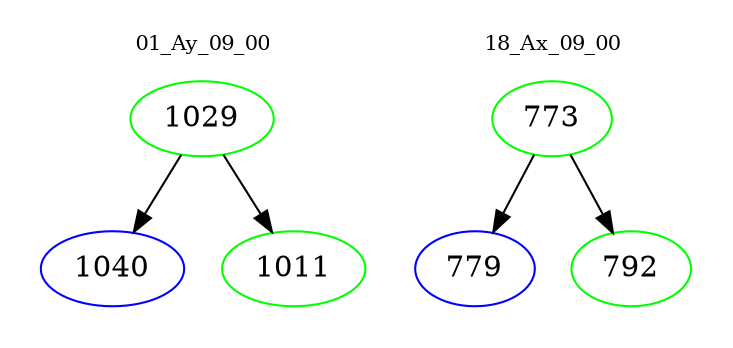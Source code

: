 digraph{
subgraph cluster_0 {
color = white
label = "01_Ay_09_00";
fontsize=10;
T0_1029 [label="1029", color="green"]
T0_1029 -> T0_1040 [color="black"]
T0_1040 [label="1040", color="blue"]
T0_1029 -> T0_1011 [color="black"]
T0_1011 [label="1011", color="green"]
}
subgraph cluster_1 {
color = white
label = "18_Ax_09_00";
fontsize=10;
T1_773 [label="773", color="green"]
T1_773 -> T1_779 [color="black"]
T1_779 [label="779", color="blue"]
T1_773 -> T1_792 [color="black"]
T1_792 [label="792", color="green"]
}
}
